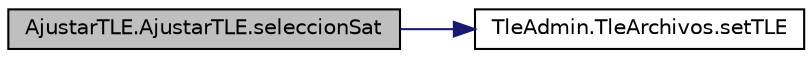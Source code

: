 digraph G
{
  edge [fontname="Helvetica",fontsize="10",labelfontname="Helvetica",labelfontsize="10"];
  node [fontname="Helvetica",fontsize="10",shape=record];
  rankdir="LR";
  Node1 [label="AjustarTLE.AjustarTLE.seleccionSat",height=0.2,width=0.4,color="black", fillcolor="grey75", style="filled" fontcolor="black"];
  Node1 -> Node2 [color="midnightblue",fontsize="10",style="solid",fontname="Helvetica"];
  Node2 [label="TleAdmin.TleArchivos.setTLE",height=0.2,width=0.4,color="black", fillcolor="white", style="filled",URL="$namespace_tle_admin_1_1_tle_archivos.html#a244024f2862e971e68ad202d37911f27"];
}
